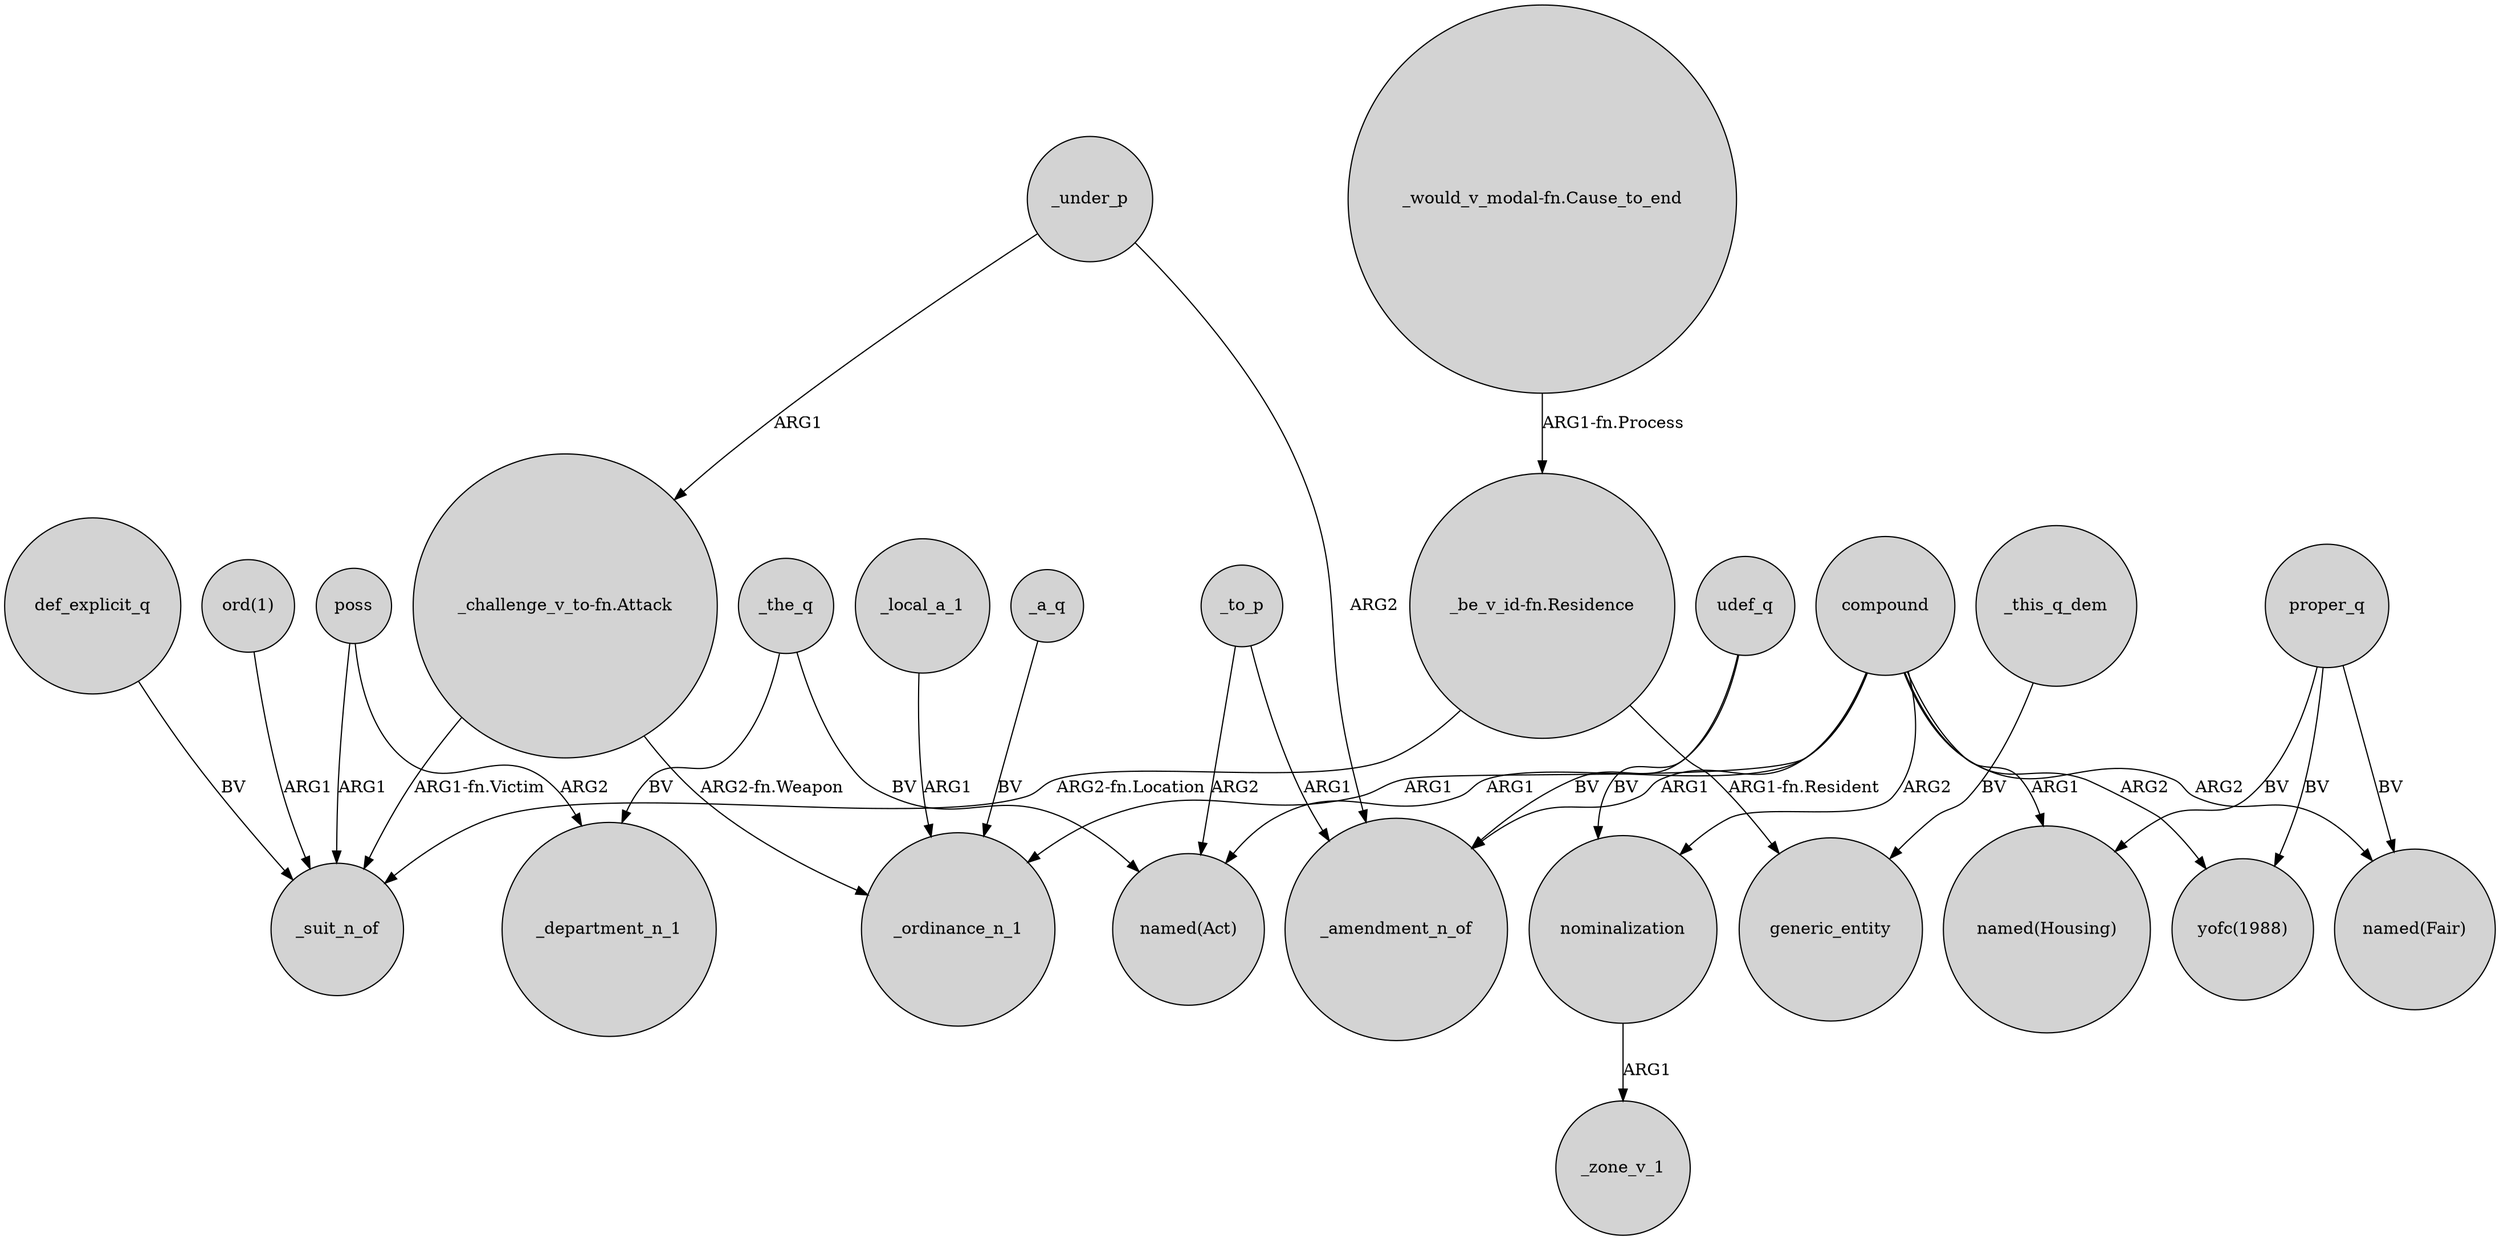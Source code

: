 digraph {
	node [shape=circle style=filled]
	poss -> _suit_n_of [label=ARG1]
	_the_q -> "named(Act)" [label=BV]
	poss -> _department_n_1 [label=ARG2]
	proper_q -> "named(Fair)" [label=BV]
	proper_q -> "named(Housing)" [label=BV]
	compound -> "yofc(1988)" [label=ARG2]
	_under_p -> _amendment_n_of [label=ARG2]
	udef_q -> nominalization [label=BV]
	compound -> "named(Fair)" [label=ARG2]
	compound -> "named(Act)" [label=ARG1]
	"_challenge_v_to-fn.Attack" -> _ordinance_n_1 [label="ARG2-fn.Weapon"]
	compound -> nominalization [label=ARG2]
	_this_q_dem -> generic_entity [label=BV]
	_local_a_1 -> _ordinance_n_1 [label=ARG1]
	compound -> _amendment_n_of [label=ARG1]
	_under_p -> "_challenge_v_to-fn.Attack" [label=ARG1]
	"_be_v_id-fn.Residence" -> _suit_n_of [label="ARG2-fn.Location"]
	nominalization -> _zone_v_1 [label=ARG1]
	_the_q -> _department_n_1 [label=BV]
	_a_q -> _ordinance_n_1 [label=BV]
	"_challenge_v_to-fn.Attack" -> _suit_n_of [label="ARG1-fn.Victim"]
	_to_p -> "named(Act)" [label=ARG2]
	def_explicit_q -> _suit_n_of [label=BV]
	proper_q -> "yofc(1988)" [label=BV]
	"_would_v_modal-fn.Cause_to_end" -> "_be_v_id-fn.Residence" [label="ARG1-fn.Process"]
	compound -> "named(Housing)" [label=ARG1]
	compound -> _ordinance_n_1 [label=ARG1]
	_to_p -> _amendment_n_of [label=ARG1]
	"ord(1)" -> _suit_n_of [label=ARG1]
	"_be_v_id-fn.Residence" -> generic_entity [label="ARG1-fn.Resident"]
	udef_q -> _amendment_n_of [label=BV]
}
